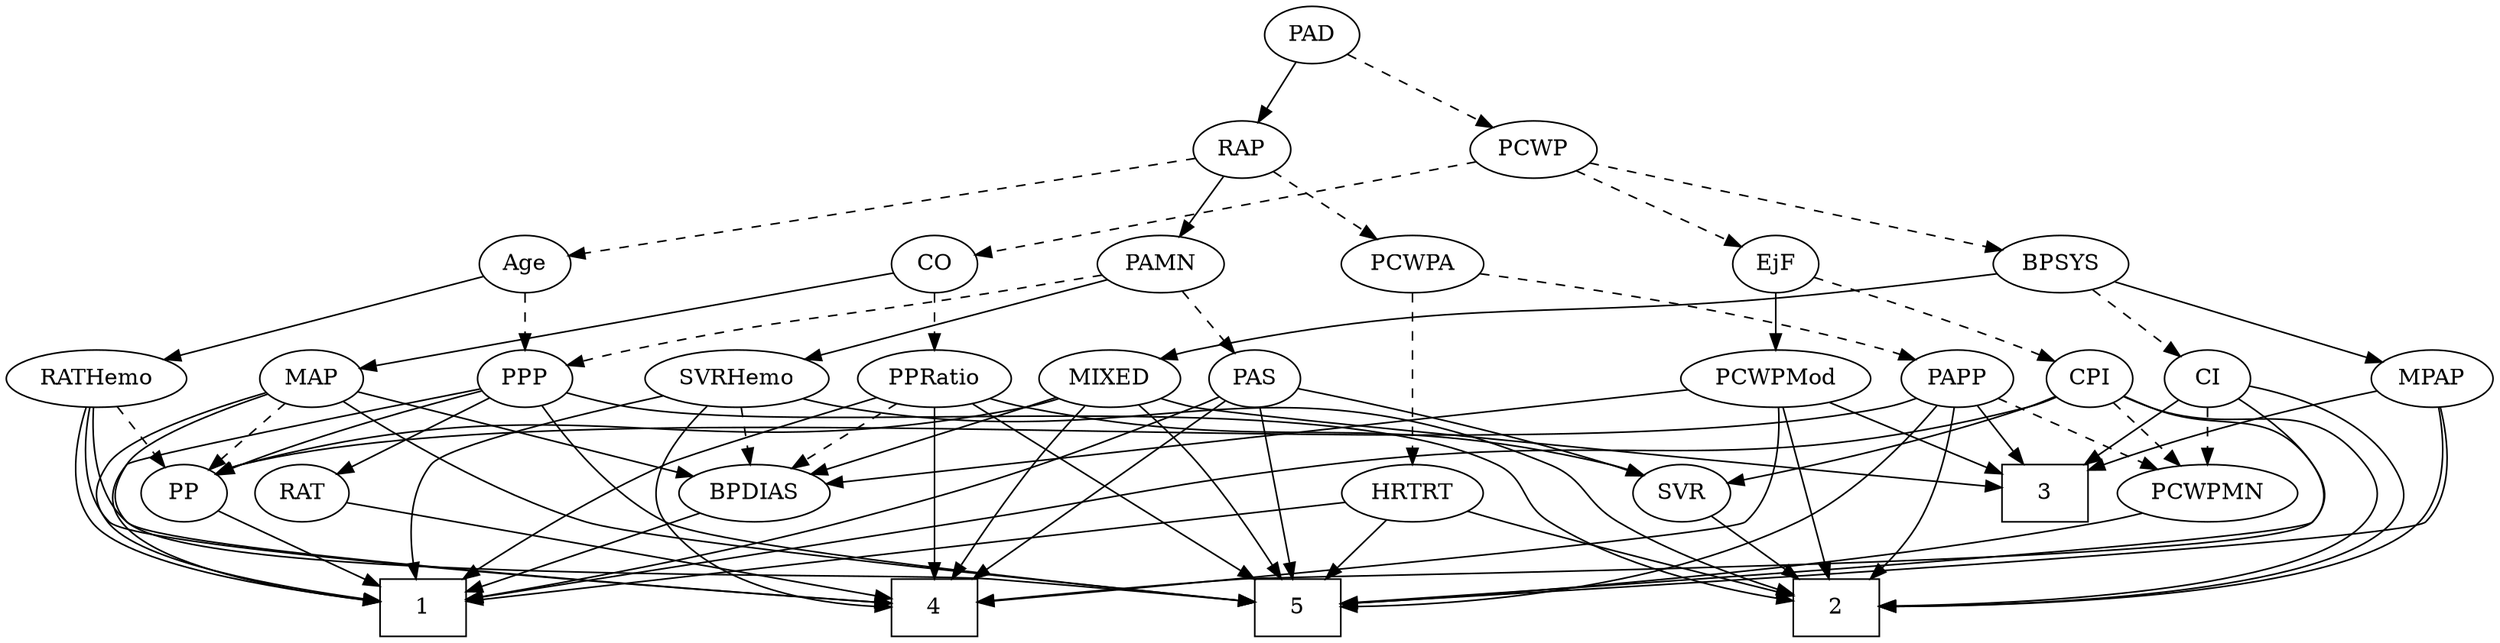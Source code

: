 strict digraph {
	graph [bb="0,0,1510.5,396"];
	node [label="\N"];
	1	[height=0.5,
		pos="250.4,18",
		shape=box,
		width=0.75];
	2	[height=0.5,
		pos="1113.4,18",
		shape=box,
		width=0.75];
	3	[height=0.5,
		pos="1244.4,90",
		shape=box,
		width=0.75];
	4	[height=0.5,
		pos="561.4,18",
		shape=box,
		width=0.75];
	5	[height=0.5,
		pos="789.4,18",
		shape=box,
		width=0.75];
	Age	[height=0.5,
		pos="315.4,234",
		width=0.75];
	RATHemo	[height=0.5,
		pos="49.396,162",
		width=1.3721];
	Age -> RATHemo	[pos="e,88.19,173.21 290.37,226.41 246.45,214.86 154.77,190.73 98.017,175.8",
		style=solid];
	PPP	[height=0.5,
		pos="315.4,162",
		width=0.75];
	Age -> PPP	[pos="e,315.4,180.1 315.4,215.7 315.4,207.98 315.4,198.71 315.4,190.11",
		style=dashed];
	EjF	[height=0.5,
		pos="1078.4,234",
		width=0.75];
	CPI	[height=0.5,
		pos="1264.4,162",
		width=0.75];
	EjF -> CPI	[pos="e,1242.5,172.57 1101.8,224.94 1130.8,214.86 1181.5,196.89 1224.4,180 1227.3,178.88 1230.2,177.68 1233.2,176.46",
		style=dashed];
	PCWPMod	[height=0.5,
		pos="1078.4,162",
		width=1.4443];
	EjF -> PCWPMod	[pos="e,1078.4,180.1 1078.4,215.7 1078.4,207.98 1078.4,198.71 1078.4,190.11",
		style=solid];
	RAP	[height=0.5,
		pos="749.4,306",
		width=0.77632];
	RAP -> Age	[pos="e,341.49,239.21 722.57,300.67 647.71,288.6 436.41,254.52 351.44,240.81",
		style=dashed];
	PAMN	[height=0.5,
		pos="693.4,234",
		width=1.011];
	RAP -> PAMN	[pos="e,706.18,250.98 736.97,289.46 729.82,280.53 720.68,269.11 712.62,259.04",
		style=solid];
	PCWPA	[height=0.5,
		pos="857.4,234",
		width=1.1555];
	RAP -> PCWPA	[pos="e,835.17,249.4 768.46,292.65 784.56,282.21 807.92,267.07 826.66,254.92",
		style=dashed];
	MIXED	[height=0.5,
		pos="659.4,162",
		width=1.1193];
	MIXED -> 3	[pos="e,1217.1,93.522 688.87,149.52 695.23,147.4 701.98,145.41 708.4,144 732.78,138.64 1089.5,105.34 1207.1,94.446",
		style=solid];
	MIXED -> 4	[pos="e,573.42,36.425 648.15,144.71 631.3,120.28 599.31,73.934 579.24,44.853",
		style=solid];
	MIXED -> 5	[pos="e,779.56,36.194 680.98,146.72 695.08,136.81 713.39,122.77 727.4,108 745.76,88.62 762.81,63.404 774.35,44.762",
		style=solid];
	BPDIAS	[height=0.5,
		pos="453.4,90",
		width=1.1735];
	MIXED -> BPDIAS	[pos="e,485.6,101.78 628.57,150.26 622.54,148.17 616.27,146.01 610.4,144 571.47,130.68 527.03,115.7 495.4,105.07",
		style=solid];
	PP	[height=0.5,
		pos="104.4,90",
		width=0.75];
	MIXED -> PP	[pos="e,124.47,102.05 630.2,149.5 623.77,147.35 616.92,145.36 610.4,144 405.29,101.31 342.92,161.62 140.4,108 138.22,107.43 136.02,106.72 \
133.84,105.93",
		style=solid];
	MPAP	[height=0.5,
		pos="1475.4,162",
		width=0.97491];
	MPAP -> 2	[pos="e,1140.6,19.004 1479,144.06 1482.1,124.04 1483.7,91.038 1465.4,72 1422.6,27.59 1232.7,20.211 1151,19.116",
		style=solid];
	MPAP -> 3	[pos="e,1271.7,104.5 1443.5,154.14 1406.3,145.76 1343.1,130.3 1281.2,107.99",
		style=solid];
	MPAP -> 5	[pos="e,816.8,20.648 1480.1,143.95 1484.5,123.82 1487.9,90.713 1469.4,72 1458,60.477 968.26,29.871 827.11,21.274",
		style=solid];
	BPSYS	[height=0.5,
		pos="1251.4,234",
		width=1.0471];
	BPSYS -> MIXED	[pos="e,688.6,174.44 1215.7,228.22 1188,224.61 1148.8,219.66 1114.4,216 934.26,196.84 885.52,217.97 708.4,180 705.04,179.28 701.59,178.4 \
698.16,177.42",
		style=solid];
	BPSYS -> MPAP	[pos="e,1446.2,172.14 1282.1,223.41 1322.2,210.87 1392.6,188.89 1436.4,175.18",
		style=solid];
	CI	[height=0.5,
		pos="1339.4,162",
		width=0.75];
	BPSYS -> CI	[pos="e,1322.5,176.4 1270.1,218.15 1283,207.82 1300.5,193.93 1314.7,182.68",
		style=dashed];
	PAD	[height=0.5,
		pos="789.4,378",
		width=0.79437];
	PAD -> RAP	[pos="e,758.62,323.15 780.12,360.76 775.22,352.19 769.11,341.49 763.62,331.9",
		style=solid];
	PCWP	[height=0.5,
		pos="927.4,306",
		width=0.97491];
	PAD -> PCWP	[pos="e,903.2,319.27 810.96,366.06 833.24,354.76 868.31,336.97 894.14,323.87",
		style=dashed];
	CO	[height=0.5,
		pos="561.4,234",
		width=0.75];
	MAP	[height=0.5,
		pos="178.4,162",
		width=0.84854];
	CO -> MAP	[pos="e,207.1,168.25 535.67,228.3 469.86,216.27 295.08,184.33 217.01,170.06",
		style=solid];
	PPRatio	[height=0.5,
		pos="561.4,162",
		width=1.1013];
	CO -> PPRatio	[pos="e,561.4,180.1 561.4,215.7 561.4,207.98 561.4,198.71 561.4,190.11",
		style=dashed];
	PAS	[height=0.5,
		pos="744.4,162",
		width=0.75];
	PAS -> 1	[pos="e,277.75,23.471 723.24,150.57 718.4,148.31 713.25,146 708.4,144 619.48,107.42 597,97.877 504.4,72 428.45,50.777 337.61,33.797 287.75,\
25.181",
		style=solid];
	PAS -> 4	[pos="e,583.58,36.217 727.51,147.9 696.66,123.96 630.8,72.857 591.92,42.683",
		style=solid];
	PAS -> 5	[pos="e,785.37,36.234 751.51,144.47 755.83,134.1 761.28,120.4 765.4,108 772.16,87.623 778.42,64.161 782.85,46.444",
		style=solid];
	SVR	[height=0.5,
		pos="1019.4,90",
		width=0.77632];
	PAS -> SVR	[pos="e,996.97,100.85 770.27,156.53 813.65,148.71 903.58,131.17 977.4,108 980.72,106.96 984.16,105.76 987.56,104.5",
		style=solid];
	PAMN -> PAS	[pos="e,732.98,178.67 705.22,216.76 711.69,207.89 719.82,196.74 726.99,186.89",
		style=dashed];
	SVRHemo	[height=0.5,
		pos="453.4,162",
		width=1.3902];
	PAMN -> SVRHemo	[pos="e,491.27,174.05 662.51,223.99 621.62,212.06 549.09,190.91 501.12,176.92",
		style=solid];
	PAMN -> PPP	[pos="e,340.61,168.67 659.53,227.01 581.94,213.27 397.66,180.64 394.4,180 380.02,177.18 364.24,173.83 350.58,170.86",
		style=dashed];
	RATHemo -> 1	[pos="e,223.34,21.975 42.943,143.96 36.763,124.45 30.506,92.545 46.396,72 66.648,45.813 160.18,30.167 213.29,23.244",
		style=solid];
	RATHemo -> 4	[pos="e,534.26,20.901 45.232,143.98 41.433,123.87 38.888,90.789 57.396,72 73.804,55.341 410.6,29.796 524.29,21.616",
		style=solid];
	RATHemo -> 5	[pos="e,762.38,21.566 47.537,143.93 46.362,123.46 47.981,89.697 68.396,72 112.91,33.41 538.66,40.598 597.4,36 651.22,31.786 713.46,26.132 \
752.13,22.526",
		style=solid];
	RATHemo -> PP	[pos="e,92.209,106.51 62.43,144.41 69.407,135.53 78.122,124.44 85.799,114.67",
		style=dashed];
	CPI -> 1	[pos="e,277.57,23.453 1243.2,150.54 1237.3,148 1230.7,145.57 1224.4,144 1044.3,99.149 992.59,130.63 808.4,108 756.52,101.63 404.37,44.195 \
287.79,25.124",
		style=solid];
	CPI -> 2	[pos="e,1140.5,19.237 1286,150.94 1291.6,148.51 1297.7,146.03 1303.4,144 1359.1,124.15 1395.7,155.11 1431.4,108 1441.1,95.246 1441.7,84.208 \
1431.4,72 1395.8,29.938 1226.7,21.226 1150.6,19.445",
		style=solid];
	CPI -> 5	[pos="e,816.65,20.871 1286.2,151.28 1291.8,148.85 1297.8,146.28 1303.4,144 1345.2,126.97 1372.7,145.16 1398.4,108 1407.5,94.833 1409.2,\
83.794 1398.4,72 1388.7,61.395 958.24,30.713 826.99,21.589",
		style=solid];
	CPI -> SVR	[pos="e,1045.6,96.472 1242.6,151.05 1236.8,148.57 1230.4,146.04 1224.4,144 1166.3,124.27 1096.9,107.75 1055.5,98.627",
		style=solid];
	PCWPMN	[height=0.5,
		pos="1339.4,90",
		width=1.3902];
	CPI -> PCWPMN	[pos="e,1322.1,107.1 1279.6,146.83 1289.7,137.4 1303.2,124.78 1314.8,113.93",
		style=dashed];
	RAT	[height=0.5,
		pos="176.4,90",
		width=0.75827];
	RAT -> 4	[pos="e,534.18,23.949 202.56,84.244 269.31,72.106 446.19,39.946 523.89,25.819",
		style=solid];
	SVR -> 2	[pos="e,1090.5,36.082 1037.1,75.834 1049.8,66.343 1067.4,53.288 1082.4,42.082",
		style=solid];
	PCWPMod -> 2	[pos="e,1109.2,36.189 1082.6,143.87 1088.6,119.56 1099.6,74.819 1106.7,46.013",
		style=solid];
	PCWPMod -> 3	[pos="e,1217.3,102.43 1110,147.67 1137.9,135.91 1178.6,118.77 1207.8,106.42",
		style=solid];
	PCWPMod -> 4	[pos="e,588.52,21.482 1079.5,144 1079.8,123.59 1076.9,89.897 1056.4,72 1047.7,64.448 712.03,32.883 598.49,22.4",
		style=solid];
	PCWPMod -> BPDIAS	[pos="e,493.97,95.544 1029.6,155.54 913.6,142.54 622.15,109.9 504.17,96.686",
		style=solid];
	PAPP	[height=0.5,
		pos="1183.4,162",
		width=0.88464];
	PCWPA -> PAPP	[pos="e,1158.5,173.51 896.69,227.93 951.67,220.32 1054.3,204.2 1139.4,180 1142.5,179.1 1145.8,178.07 1149,176.97",
		style=dashed];
	HRTRT	[height=0.5,
		pos="857.4,90",
		width=1.1013];
	PCWPA -> HRTRT	[pos="e,857.4,108.19 857.4,215.87 857.4,191.67 857.4,147.21 857.4,118.39",
		style=dashed];
	PCWPMN -> 5	[pos="e,816.52,20.278 1303.1,77.484 1295.7,75.417 1287.8,73.459 1280.4,72 1113,39.098 909.1,25.32 826.65,20.818",
		style=solid];
	SVRHemo -> 1	[pos="e,245.95,36.169 410.84,152.37 355.67,140.76 265.3,120.18 255.4,108 241.56,90.98 241.51,65.521 244.22,46.187",
		style=solid];
	SVRHemo -> 2	[pos="e,1086.1,27.245 489.32,149.43 496.88,147.35 504.85,145.39 512.4,144 699.69,109.47 763.29,180.51 939.4,108 962.44,98.511 961.03,84.83 \
982.4,72 1012.4,54.003 1049.6,39.62 1076.7,30.404",
		style=solid];
	SVRHemo -> 4	[pos="e,534.23,19.075 433.26,145.28 412.33,127.02 384.9,96.271 402.4,72 430,33.702 486.48,22.66 524.15,19.709",
		style=solid];
	SVRHemo -> BPDIAS	[pos="e,453.4,108.1 453.4,143.7 453.4,135.98 453.4,126.71 453.4,118.11",
		style=dashed];
	BPDIAS -> 1	[pos="e,277.67,28.404 421.68,78.062 385.34,65.532 325.87,45.025 287.44,31.772",
		style=solid];
	MAP -> 1	[pos="e,223.14,22.39 151.69,153.17 119.21,143.04 67.351,124.7 56.396,108 47.621,94.621 46.686,84.717 56.396,72 75.325,47.205 162.35,31.202 \
213.18,23.798",
		style=solid];
	MAP -> 4	[pos="e,534.12,20.928 149.46,155.94 123.22,149.64 86.043,136.09 68.396,108 59.884,94.452 57.704,83.903 68.396,72 83.634,55.036 411.46,\
29.84 523.93,21.665",
		style=solid];
	MAP -> 5	[pos="e,762.13,21.755 198.16,148.01 229.59,128.05 293.56,90.228 353.4,72 391.18,60.489 653.42,32.892 752.03,22.789",
		style=solid];
	MAP -> BPDIAS	[pos="e,418.05,99.998 206.02,153.97 253.44,141.9 350.72,117.13 408.15,102.52",
		style=solid];
	MAP -> PP	[pos="e,119.31,105.11 162.7,146.15 152.29,136.31 138.47,123.23 126.89,112.28",
		style=dashed];
	PP -> 1	[pos="e,223.17,32.054 125.63,78.821 148.79,67.715 186.28,49.74 214.13,36.388",
		style=solid];
	PPP -> 1	[pos="e,223.1,21.889 289.38,156.32 227.35,145.05 75.408,116.68 68.396,108 26.196,55.785 148.1,31.956 212.86,23.211",
		style=solid];
	PPP -> 2	[pos="e,1086.2,22.712 340.14,154.73 355.63,151.04 376.06,146.6 394.4,144 507.32,127.96 803.67,157.56 906.4,108 925.94,98.568 921.03,83.571 \
939.4,72 981.95,45.186 1038.9,31.222 1075.9,24.497",
		style=solid];
	PPP -> 5	[pos="e,762.17,21.697 325.87,145.02 340.37,124.35 368.62,89.005 402.4,72 433.31,56.434 661.06,31.986 752.03,22.724",
		style=solid];
	PPP -> RAT	[pos="e,197.35,101.55 294.59,150.52 271.25,138.77 233.19,119.6 206.58,106.2",
		style=solid];
	PPP -> PP	[pos="e,125.49,101.59 290.67,154.74 256.41,145.8 192.83,128.19 140.4,108 138.56,107.29 136.68,106.53 134.8,105.74",
		style=solid];
	PPRatio -> 1	[pos="e,275.59,36.017 530.84,150.31 524.74,148.2 518.37,146.01 512.4,144 463.65,127.57 449.3,129.12 402.4,108 359.89,88.863 314.1,60.956 \
284.02,41.511",
		style=solid];
	PPRatio -> 4	[pos="e,561.4,36.189 561.4,143.87 561.4,119.67 561.4,75.211 561.4,46.393",
		style=solid];
	PPRatio -> 5	[pos="e,762.24,35.915 584.09,146.87 623.77,122.15 706.05,70.91 753.51,41.348",
		style=solid];
	PPRatio -> SVR	[pos="e,997.12,101.4 590.35,149.69 596.86,147.5 603.8,145.45 610.4,144 770.49,108.9 818.25,147.15 977.4,108 980.78,107.17 984.26,106.11 \
987.69,104.94",
		style=solid];
	PPRatio -> BPDIAS	[pos="e,475.59,105.38 539.54,146.83 523.69,136.56 502.03,122.52 484.39,111.09",
		style=dashed];
	PCWP -> EjF	[pos="e,1057,244.94 952.67,293.28 978.81,281.17 1019.6,262.24 1047.6,249.26",
		style=dashed];
	PCWP -> BPSYS	[pos="e,1217.7,242.29 959.05,298.16 1017.2,285.59 1141.3,258.79 1207.6,244.47",
		style=dashed];
	PCWP -> CO	[pos="e,586.89,240.02 894.74,298.85 842.64,289.03 737.48,269.16 648.4,252 631.41,248.73 612.57,245.05 596.78,241.96",
		style=dashed];
	CI -> 2	[pos="e,1140.6,18.984 1365.4,156.5 1391.5,150.45 1430.3,136.9 1448.4,108 1456.9,94.436 1458.8,84.166 1448.4,72 1410.4,27.545 1229.8,20.167 \
1150.7,19.094",
		style=solid];
	CI -> 3	[pos="e,1267.8,108.24 1322,148.16 1309.1,138.7 1291.3,125.58 1276,114.29",
		style=solid];
	CI -> 4	[pos="e,588.4,21.67 1358,148.54 1382.8,130.4 1421.3,96.244 1398.4,72 1373.7,45.925 789.19,38.583 753.4,36 699.55,32.114 637.32,26.375 \
598.65,22.661",
		style=solid];
	CI -> PCWPMN	[pos="e,1339.4,108.1 1339.4,143.7 1339.4,135.98 1339.4,126.71 1339.4,118.11",
		style=dashed];
	PAPP -> 2	[pos="e,1135.4,36.176 1182.8,143.97 1181.5,125.31 1177.6,94.978 1165.4,72 1159.7,61.343 1151.3,51.395 1142.8,43.061",
		style=solid];
	PAPP -> 3	[pos="e,1229.2,108.46 1196.9,145.46 1204.5,136.82 1214,125.85 1222.6,116.03",
		style=solid];
	PAPP -> 5	[pos="e,816.69,18.693 1171.7,145.22 1155.6,124.78 1124.5,89.688 1089.4,72 1002.7,28.334 886.06,20.039 827.02,18.841",
		style=solid];
	PAPP -> PCWPMN	[pos="e,1309.3,104.5 1207.8,150.06 1232.4,139.01 1270.9,121.74 1299.9,108.73",
		style=dashed];
	PAPP -> PP	[pos="e,124.43,102.2 1159.2,149.99 1152.9,147.58 1146,145.35 1139.4,144 921.78,99.353 356.25,160.5 140.4,108 138.21,107.47 136,106.8 133.81,\
106.03",
		style=solid];
	HRTRT -> 1	[pos="e,277.47,22.123 819.43,84.621 710.16,72.021 395.88,35.777 287.59,23.289",
		style=solid];
	HRTRT -> 2	[pos="e,1086.2,25.7 888.73,78.854 896.14,76.533 904.03,74.124 911.4,72 968.72,55.467 1035.8,38.29 1076.4,28.128",
		style=solid];
	HRTRT -> 5	[pos="e,806.19,36.292 841.97,73.116 833.47,64.373 822.75,53.334 813.21,43.51",
		style=solid];
}
